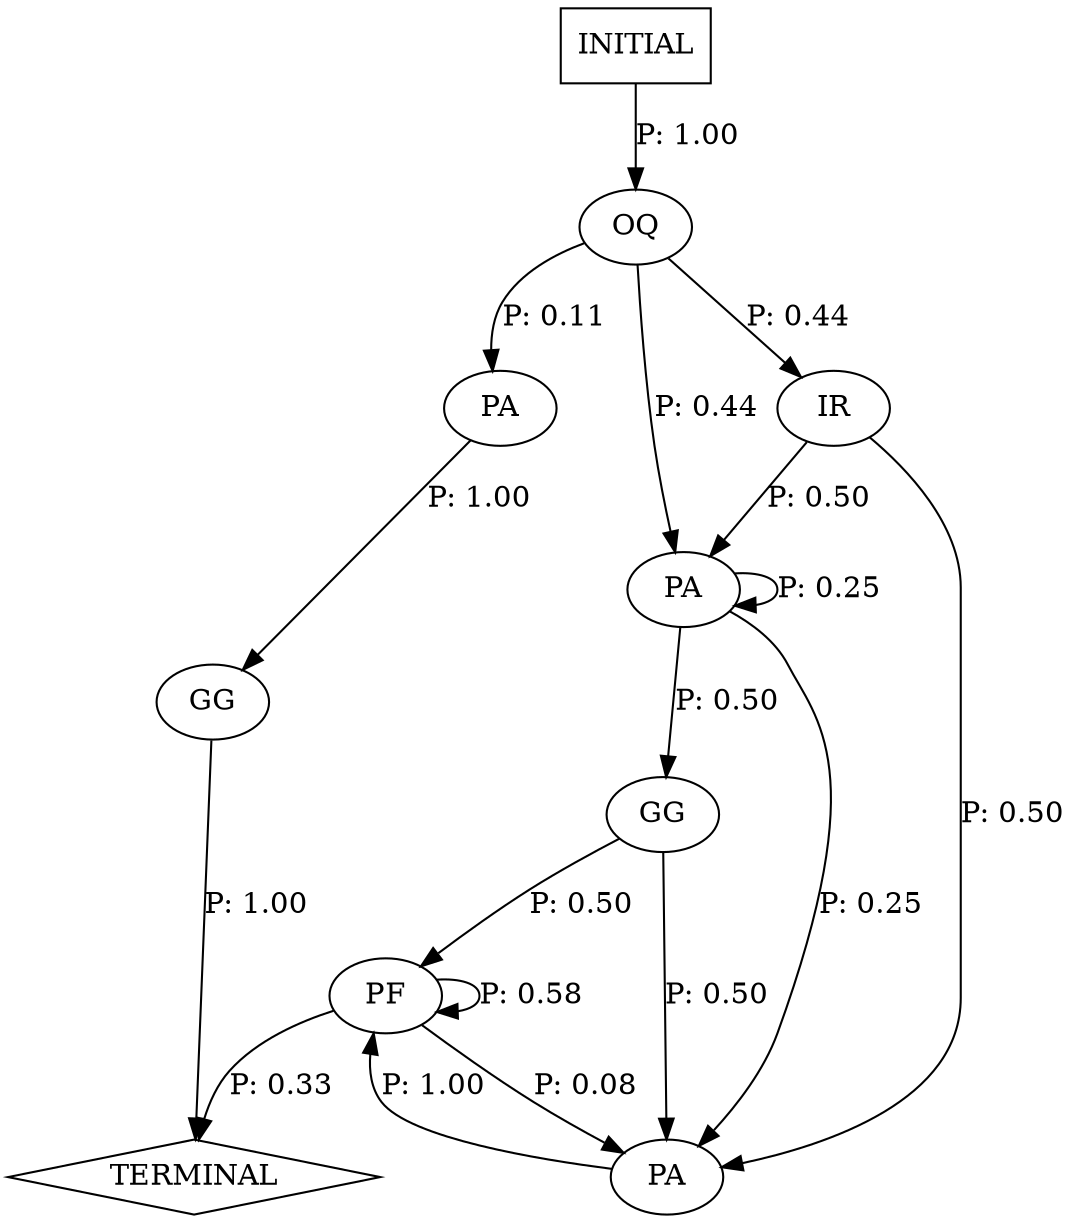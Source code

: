 digraph G {
  0 [label="GG"];
  1 [label="GG"];
  2 [label="IR"];
  3 [label="OQ"];
  4 [label="PA"];
  5 [label="PA"];
  6 [label="PA"];
  7 [label="PF"];
  8 [label="TERMINAL",shape=diamond];
  9 [label="INITIAL",shape=box];
0->8 [label="P: 1.00"];
1->5 [label="P: 0.50"];
1->7 [label="P: 0.50"];
2->5 [label="P: 0.50"];
2->6 [label="P: 0.50"];
3->2 [label="P: 0.44"];
3->4 [label="P: 0.11"];
3->6 [label="P: 0.44"];
4->0 [label="P: 1.00"];
5->7 [label="P: 1.00"];
6->1 [label="P: 0.50"];
6->5 [label="P: 0.25"];
6->6 [label="P: 0.25"];
7->5 [label="P: 0.08"];
7->7 [label="P: 0.58"];
7->8 [label="P: 0.33"];
9->3 [label="P: 1.00"];
}
